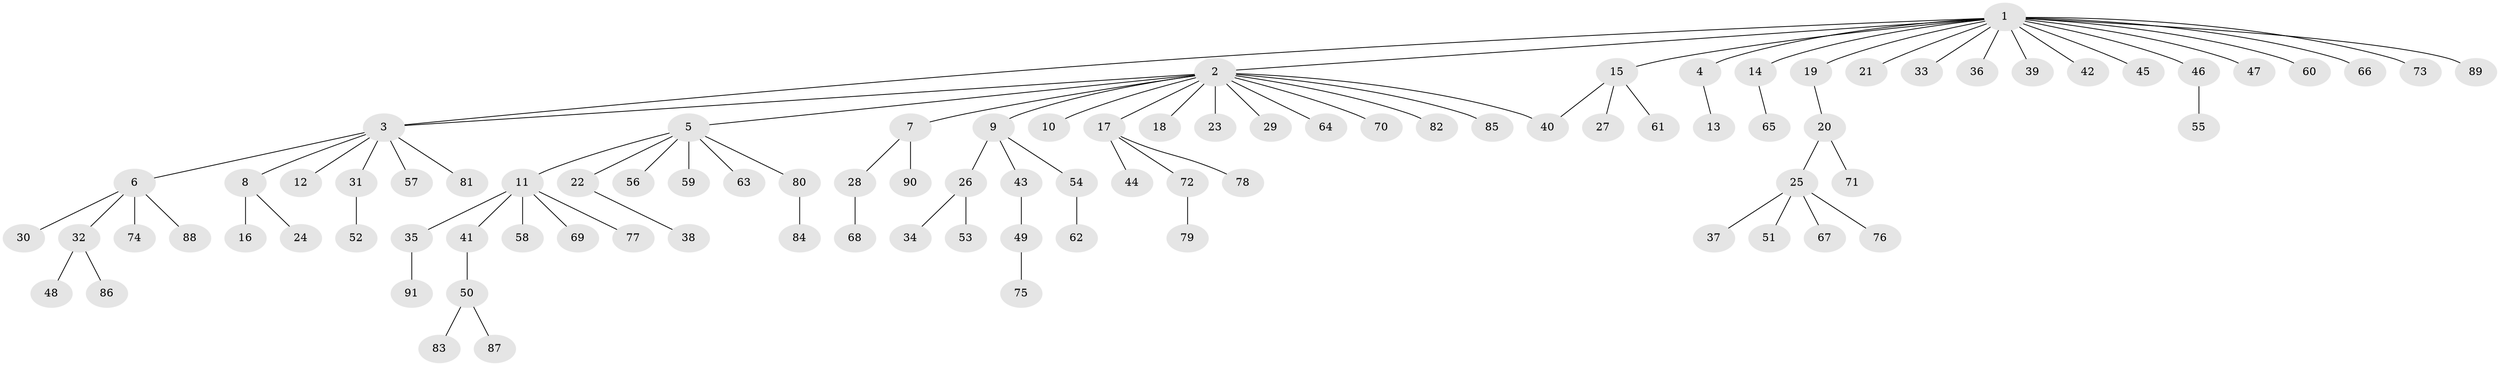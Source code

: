 // Generated by graph-tools (version 1.1) at 2025/49/03/09/25 03:49:46]
// undirected, 91 vertices, 92 edges
graph export_dot {
graph [start="1"]
  node [color=gray90,style=filled];
  1;
  2;
  3;
  4;
  5;
  6;
  7;
  8;
  9;
  10;
  11;
  12;
  13;
  14;
  15;
  16;
  17;
  18;
  19;
  20;
  21;
  22;
  23;
  24;
  25;
  26;
  27;
  28;
  29;
  30;
  31;
  32;
  33;
  34;
  35;
  36;
  37;
  38;
  39;
  40;
  41;
  42;
  43;
  44;
  45;
  46;
  47;
  48;
  49;
  50;
  51;
  52;
  53;
  54;
  55;
  56;
  57;
  58;
  59;
  60;
  61;
  62;
  63;
  64;
  65;
  66;
  67;
  68;
  69;
  70;
  71;
  72;
  73;
  74;
  75;
  76;
  77;
  78;
  79;
  80;
  81;
  82;
  83;
  84;
  85;
  86;
  87;
  88;
  89;
  90;
  91;
  1 -- 2;
  1 -- 3;
  1 -- 4;
  1 -- 14;
  1 -- 15;
  1 -- 19;
  1 -- 21;
  1 -- 33;
  1 -- 36;
  1 -- 39;
  1 -- 42;
  1 -- 45;
  1 -- 46;
  1 -- 47;
  1 -- 60;
  1 -- 66;
  1 -- 73;
  1 -- 89;
  2 -- 3;
  2 -- 5;
  2 -- 7;
  2 -- 9;
  2 -- 10;
  2 -- 17;
  2 -- 18;
  2 -- 23;
  2 -- 29;
  2 -- 40;
  2 -- 64;
  2 -- 70;
  2 -- 82;
  2 -- 85;
  3 -- 6;
  3 -- 8;
  3 -- 12;
  3 -- 31;
  3 -- 57;
  3 -- 81;
  4 -- 13;
  5 -- 11;
  5 -- 22;
  5 -- 56;
  5 -- 59;
  5 -- 63;
  5 -- 80;
  6 -- 30;
  6 -- 32;
  6 -- 74;
  6 -- 88;
  7 -- 28;
  7 -- 90;
  8 -- 16;
  8 -- 24;
  9 -- 26;
  9 -- 43;
  9 -- 54;
  11 -- 35;
  11 -- 41;
  11 -- 58;
  11 -- 69;
  11 -- 77;
  14 -- 65;
  15 -- 27;
  15 -- 40;
  15 -- 61;
  17 -- 44;
  17 -- 72;
  17 -- 78;
  19 -- 20;
  20 -- 25;
  20 -- 71;
  22 -- 38;
  25 -- 37;
  25 -- 51;
  25 -- 67;
  25 -- 76;
  26 -- 34;
  26 -- 53;
  28 -- 68;
  31 -- 52;
  32 -- 48;
  32 -- 86;
  35 -- 91;
  41 -- 50;
  43 -- 49;
  46 -- 55;
  49 -- 75;
  50 -- 83;
  50 -- 87;
  54 -- 62;
  72 -- 79;
  80 -- 84;
}
